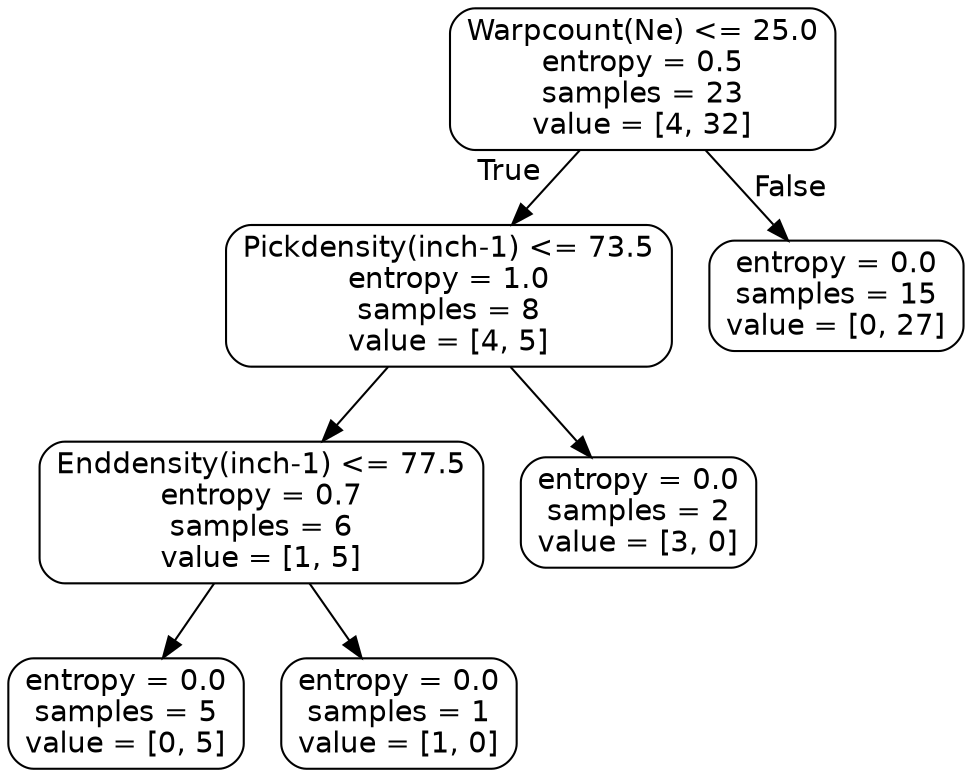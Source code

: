digraph Tree {
node [shape=box, style="rounded", color="black", fontname=helvetica] ;
edge [fontname=helvetica] ;
0 [label="Warpcount(Ne) <= 25.0\nentropy = 0.5\nsamples = 23\nvalue = [4, 32]"] ;
1 [label="Pickdensity(inch-1) <= 73.5\nentropy = 1.0\nsamples = 8\nvalue = [4, 5]"] ;
0 -> 1 [labeldistance=2.5, labelangle=45, headlabel="True"] ;
2 [label="Enddensity(inch-1) <= 77.5\nentropy = 0.7\nsamples = 6\nvalue = [1, 5]"] ;
1 -> 2 ;
3 [label="entropy = 0.0\nsamples = 5\nvalue = [0, 5]"] ;
2 -> 3 ;
4 [label="entropy = 0.0\nsamples = 1\nvalue = [1, 0]"] ;
2 -> 4 ;
5 [label="entropy = 0.0\nsamples = 2\nvalue = [3, 0]"] ;
1 -> 5 ;
6 [label="entropy = 0.0\nsamples = 15\nvalue = [0, 27]"] ;
0 -> 6 [labeldistance=2.5, labelangle=-45, headlabel="False"] ;
}